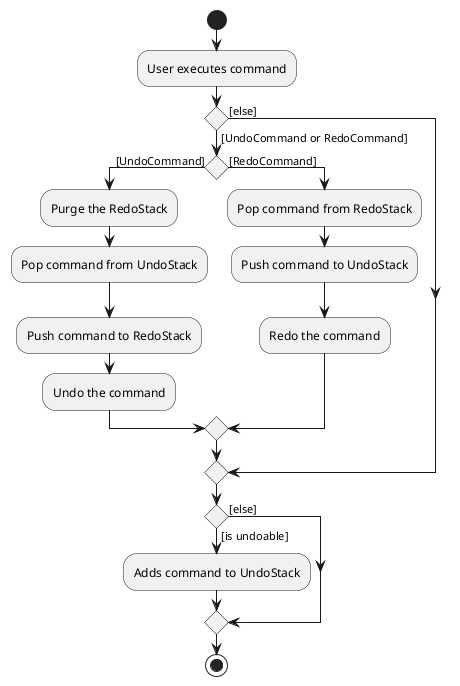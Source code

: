 @startuml
start
:User executes command;
if () then ([UndoCommand or RedoCommand])
    if () then ([UndoCommand])
        :Purge the RedoStack;
        :Pop command from UndoStack;
        :Push command to RedoStack;
        :Undo the command;
    else ([RedoCommand])
        :Pop command from RedoStack;
        :Push command to UndoStack;
        :Redo the command;
    endif
else ([else])

endif
if () then ([is undoable])
    :Adds command to UndoStack;
else ([else])

endif
stop
@enduml
